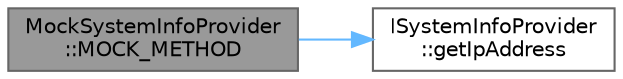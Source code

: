 digraph "MockSystemInfoProvider::MOCK_METHOD"
{
 // LATEX_PDF_SIZE
  bgcolor="transparent";
  edge [fontname=Helvetica,fontsize=10,labelfontname=Helvetica,labelfontsize=10];
  node [fontname=Helvetica,fontsize=10,shape=box,height=0.2,width=0.4];
  rankdir="LR";
  Node1 [id="Node000001",label="MockSystemInfoProvider\l::MOCK_METHOD",height=0.2,width=0.4,color="gray40", fillcolor="grey60", style="filled", fontcolor="black",tooltip="Mocked method to get the battery percentage."];
  Node1 -> Node2 [id="edge1_Node000001_Node000002",color="steelblue1",style="solid",tooltip=" "];
  Node2 [id="Node000002",label="ISystemInfoProvider\l::getIpAddress",height=0.2,width=0.4,color="grey40", fillcolor="white", style="filled",URL="$classISystemInfoProvider.html#ade879d62021e856577bdf4737dda85e4",tooltip=" "];
}
